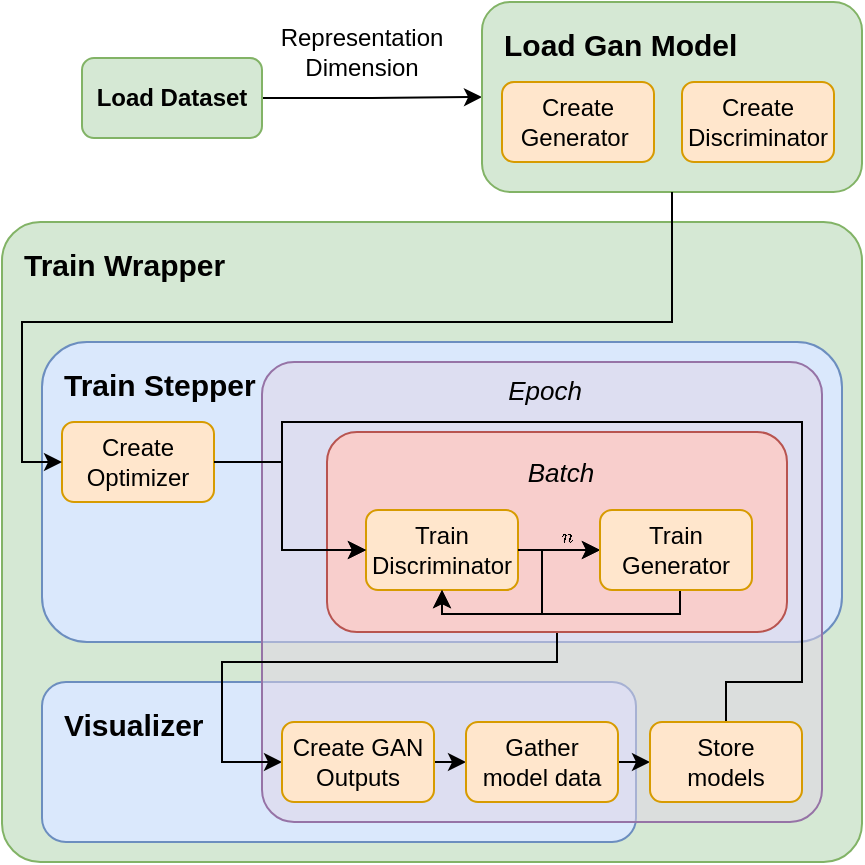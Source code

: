<mxfile version="20.2.3" type="device"><diagram id="EcEmlx3yGmkOXXN1sCxi" name="Page-1"><mxGraphModel dx="614" dy="369" grid="1" gridSize="10" guides="1" tooltips="1" connect="1" arrows="1" fold="1" page="1" pageScale="1" pageWidth="827" pageHeight="1169" math="1" shadow="0"><root><mxCell id="0"/><mxCell id="1" parent="0"/><mxCell id="t5SAcuFdIRzqRExWNPcE-8" value="&lt;font style=&quot;font-size: 15px;&quot;&gt;&lt;b&gt;Train Wrapper&lt;/b&gt;&lt;/font&gt;" style="rounded=1;whiteSpace=wrap;html=1;fillColor=#d5e8d4;strokeColor=#82b366;align=left;verticalAlign=top;spacing=8;spacingLeft=3;arcSize=6;" parent="1" vertex="1"><mxGeometry x="110" y="420" width="430" height="320" as="geometry"/></mxCell><mxCell id="t5SAcuFdIRzqRExWNPcE-12" value="&lt;span style=&quot;font-size: 15px;&quot;&gt;&lt;b&gt;Visualizer&lt;/b&gt;&lt;/span&gt;" style="rounded=1;whiteSpace=wrap;html=1;fillColor=#dae8fc;strokeColor=#6c8ebf;align=left;verticalAlign=top;spacing=8;spacingLeft=3;" parent="1" vertex="1"><mxGeometry x="130" y="650" width="297" height="80" as="geometry"/></mxCell><mxCell id="t5SAcuFdIRzqRExWNPcE-9" value="&lt;font style=&quot;font-size: 15px;&quot;&gt;&lt;b&gt;Train Stepper&lt;/b&gt;&lt;/font&gt;" style="rounded=1;whiteSpace=wrap;html=1;fillColor=#dae8fc;strokeColor=#6c8ebf;align=left;verticalAlign=top;spacing=8;spacingLeft=3;" parent="1" vertex="1"><mxGeometry x="130" y="480" width="400" height="150" as="geometry"/></mxCell><mxCell id="t5SAcuFdIRzqRExWNPcE-28" value="&lt;font style=&quot;font-size: 13px;&quot;&gt;&lt;i&gt;Epoch&lt;/i&gt;&lt;/font&gt;" style="rounded=1;whiteSpace=wrap;html=1;fillColor=#e1d5e7;strokeColor=#9673a6;align=center;verticalAlign=top;spacing=7;spacingLeft=3;fillOpacity=50;arcSize=7;spacingTop=-5;" parent="1" vertex="1"><mxGeometry x="240" y="490" width="280" height="230" as="geometry"/></mxCell><mxCell id="t5SAcuFdIRzqRExWNPcE-3" value="" style="edgeStyle=orthogonalEdgeStyle;rounded=0;orthogonalLoop=1;jettySize=auto;html=1;" parent="1" source="t5SAcuFdIRzqRExWNPcE-1" target="t5SAcuFdIRzqRExWNPcE-2" edge="1"><mxGeometry relative="1" as="geometry"/></mxCell><mxCell id="t5SAcuFdIRzqRExWNPcE-1" value="&lt;b&gt;Load Dataset&lt;/b&gt;" style="rounded=1;whiteSpace=wrap;html=1;fillColor=#d5e8d4;strokeColor=#82b366;" parent="1" vertex="1"><mxGeometry x="150" y="338" width="90" height="40" as="geometry"/></mxCell><mxCell id="t5SAcuFdIRzqRExWNPcE-2" value="&lt;font style=&quot;font-size: 15px;&quot;&gt;&lt;b&gt;Load Gan Model&lt;/b&gt;&lt;/font&gt;" style="rounded=1;whiteSpace=wrap;html=1;fillColor=#d5e8d4;strokeColor=#82b366;align=left;verticalAlign=top;spacing=8;spacingLeft=3;" parent="1" vertex="1"><mxGeometry x="350" y="310" width="190" height="95" as="geometry"/></mxCell><mxCell id="t5SAcuFdIRzqRExWNPcE-4" value="Representation&lt;br&gt;Dimension" style="text;html=1;strokeColor=none;fillColor=none;align=center;verticalAlign=middle;whiteSpace=wrap;rounded=0;" parent="1" vertex="1"><mxGeometry x="260" y="320" width="60" height="30" as="geometry"/></mxCell><mxCell id="t5SAcuFdIRzqRExWNPcE-5" value="Create&lt;br&gt;Generator&amp;nbsp;" style="rounded=1;whiteSpace=wrap;html=1;fillColor=#ffe6cc;strokeColor=#d79b00;" parent="1" vertex="1"><mxGeometry x="360" y="350" width="76" height="40" as="geometry"/></mxCell><mxCell id="t5SAcuFdIRzqRExWNPcE-6" value="Create&lt;br&gt;Discriminator" style="rounded=1;whiteSpace=wrap;html=1;fillColor=#ffe6cc;strokeColor=#d79b00;" parent="1" vertex="1"><mxGeometry x="450" y="350" width="76" height="40" as="geometry"/></mxCell><mxCell id="t5SAcuFdIRzqRExWNPcE-10" value="Create Optimizer" style="rounded=1;whiteSpace=wrap;html=1;fillColor=#ffe6cc;strokeColor=#d79b00;" parent="1" vertex="1"><mxGeometry x="140" y="520" width="76" height="40" as="geometry"/></mxCell><mxCell id="t5SAcuFdIRzqRExWNPcE-7" style="edgeStyle=orthogonalEdgeStyle;rounded=0;orthogonalLoop=1;jettySize=auto;html=1;fontSize=15;entryX=0;entryY=0.5;entryDx=0;entryDy=0;exitX=0.5;exitY=1;exitDx=0;exitDy=0;" parent="1" source="t5SAcuFdIRzqRExWNPcE-2" target="t5SAcuFdIRzqRExWNPcE-10" edge="1"><mxGeometry relative="1" as="geometry"><mxPoint x="405" y="420" as="targetPoint"/><Array as="points"><mxPoint x="445" y="470"/><mxPoint x="120" y="470"/><mxPoint x="120" y="540"/></Array></mxGeometry></mxCell><mxCell id="t5SAcuFdIRzqRExWNPcE-23" style="edgeStyle=orthogonalEdgeStyle;rounded=0;orthogonalLoop=1;jettySize=auto;html=1;fontSize=8;entryX=0;entryY=0.5;entryDx=0;entryDy=0;exitX=0.5;exitY=1;exitDx=0;exitDy=0;" parent="1" source="t5SAcuFdIRzqRExWNPcE-19" target="t5SAcuFdIRzqRExWNPcE-24" edge="1"><mxGeometry relative="1" as="geometry"><Array as="points"><mxPoint x="388" y="640"/><mxPoint x="220" y="640"/><mxPoint x="220" y="690"/></Array></mxGeometry></mxCell><mxCell id="t5SAcuFdIRzqRExWNPcE-19" value="&lt;font style=&quot;font-size: 13px;&quot;&gt;&lt;i&gt;Batch&lt;/i&gt;&lt;/font&gt;" style="rounded=1;whiteSpace=wrap;html=1;fillColor=#f8cecc;strokeColor=#b85450;align=center;verticalAlign=top;spacing=8;spacingLeft=3;" parent="1" vertex="1"><mxGeometry x="272.5" y="525" width="230" height="100" as="geometry"/></mxCell><mxCell id="t5SAcuFdIRzqRExWNPcE-20" style="edgeStyle=orthogonalEdgeStyle;rounded=0;orthogonalLoop=1;jettySize=auto;html=1;entryX=0;entryY=0.5;entryDx=0;entryDy=0;fontSize=15;" parent="1" source="t5SAcuFdIRzqRExWNPcE-11" target="t5SAcuFdIRzqRExWNPcE-17" edge="1"><mxGeometry relative="1" as="geometry"/></mxCell><mxCell id="ZiayVuZH41YOlaLTLDcE-4" value="" style="edgeStyle=orthogonalEdgeStyle;rounded=0;orthogonalLoop=1;jettySize=auto;html=1;" edge="1" parent="1" source="t5SAcuFdIRzqRExWNPcE-11" target="t5SAcuFdIRzqRExWNPcE-17"><mxGeometry relative="1" as="geometry"/></mxCell><mxCell id="t5SAcuFdIRzqRExWNPcE-11" value="Train&lt;br&gt;Discriminator" style="rounded=1;whiteSpace=wrap;html=1;fillColor=#ffe6cc;strokeColor=#d79b00;" parent="1" vertex="1"><mxGeometry x="292" y="564" width="76" height="40" as="geometry"/></mxCell><mxCell id="t5SAcuFdIRzqRExWNPcE-21" style="edgeStyle=orthogonalEdgeStyle;rounded=0;orthogonalLoop=1;jettySize=auto;html=1;entryX=0.5;entryY=1;entryDx=0;entryDy=0;fontSize=15;" parent="1" source="t5SAcuFdIRzqRExWNPcE-17" target="t5SAcuFdIRzqRExWNPcE-11" edge="1"><mxGeometry relative="1" as="geometry"><Array as="points"><mxPoint x="449" y="616"/><mxPoint x="330" y="616"/></Array></mxGeometry></mxCell><mxCell id="t5SAcuFdIRzqRExWNPcE-17" value="Train&lt;br&gt;Generator" style="rounded=1;whiteSpace=wrap;html=1;fillColor=#ffe6cc;strokeColor=#d79b00;" parent="1" vertex="1"><mxGeometry x="409" y="564" width="76" height="40" as="geometry"/></mxCell><mxCell id="t5SAcuFdIRzqRExWNPcE-14" style="edgeStyle=orthogonalEdgeStyle;rounded=0;orthogonalLoop=1;jettySize=auto;html=1;entryX=0;entryY=0.5;entryDx=0;entryDy=0;fontSize=15;" parent="1" source="t5SAcuFdIRzqRExWNPcE-10" target="t5SAcuFdIRzqRExWNPcE-11" edge="1"><mxGeometry relative="1" as="geometry"><Array as="points"><mxPoint x="250" y="540"/><mxPoint x="250" y="584"/></Array></mxGeometry></mxCell><mxCell id="t5SAcuFdIRzqRExWNPcE-22" value="&lt;font style=&quot;font-size: 8px;&quot;&gt;$$n$$&lt;/font&gt;" style="text;html=1;strokeColor=none;fillColor=none;align=center;verticalAlign=middle;whiteSpace=wrap;rounded=0;fontSize=15;" parent="1" vertex="1"><mxGeometry x="379" y="563" width="26.75" height="30" as="geometry"/></mxCell><mxCell id="t5SAcuFdIRzqRExWNPcE-26" style="edgeStyle=orthogonalEdgeStyle;rounded=0;orthogonalLoop=1;jettySize=auto;html=1;exitX=1;exitY=0.5;exitDx=0;exitDy=0;entryX=0;entryY=0.5;entryDx=0;entryDy=0;fontSize=8;" parent="1" source="t5SAcuFdIRzqRExWNPcE-24" target="t5SAcuFdIRzqRExWNPcE-25" edge="1"><mxGeometry relative="1" as="geometry"/></mxCell><mxCell id="t5SAcuFdIRzqRExWNPcE-24" value="Create GAN Outputs" style="rounded=1;whiteSpace=wrap;html=1;fillColor=#ffe6cc;strokeColor=#d79b00;" parent="1" vertex="1"><mxGeometry x="250" y="670" width="76" height="40" as="geometry"/></mxCell><mxCell id="ZiayVuZH41YOlaLTLDcE-2" style="edgeStyle=orthogonalEdgeStyle;rounded=0;orthogonalLoop=1;jettySize=auto;html=1;exitX=1;exitY=0.5;exitDx=0;exitDy=0;entryX=0;entryY=0.5;entryDx=0;entryDy=0;" edge="1" parent="1" source="t5SAcuFdIRzqRExWNPcE-25" target="ZiayVuZH41YOlaLTLDcE-1"><mxGeometry relative="1" as="geometry"/></mxCell><mxCell id="t5SAcuFdIRzqRExWNPcE-25" value="Gather &lt;br&gt;model data" style="rounded=1;whiteSpace=wrap;html=1;fillColor=#ffe6cc;strokeColor=#d79b00;" parent="1" vertex="1"><mxGeometry x="342" y="670" width="76" height="40" as="geometry"/></mxCell><mxCell id="ZiayVuZH41YOlaLTLDcE-3" style="edgeStyle=orthogonalEdgeStyle;rounded=0;orthogonalLoop=1;jettySize=auto;html=1;entryX=0;entryY=0.5;entryDx=0;entryDy=0;exitX=0.5;exitY=0;exitDx=0;exitDy=0;" edge="1" parent="1" source="ZiayVuZH41YOlaLTLDcE-1" target="t5SAcuFdIRzqRExWNPcE-11"><mxGeometry relative="1" as="geometry"><Array as="points"><mxPoint x="472" y="650"/><mxPoint x="510" y="650"/><mxPoint x="510" y="520"/><mxPoint x="250" y="520"/><mxPoint x="250" y="584"/></Array></mxGeometry></mxCell><mxCell id="ZiayVuZH41YOlaLTLDcE-1" value="Store &lt;br&gt;models" style="rounded=1;whiteSpace=wrap;html=1;fillColor=#ffe6cc;strokeColor=#d79b00;" vertex="1" parent="1"><mxGeometry x="434" y="670" width="76" height="40" as="geometry"/></mxCell><mxCell id="ZiayVuZH41YOlaLTLDcE-5" value="" style="edgeStyle=orthogonalEdgeStyle;rounded=0;orthogonalLoop=1;jettySize=auto;html=1;exitX=1;exitY=0.5;exitDx=0;exitDy=0;entryX=0.5;entryY=1;entryDx=0;entryDy=0;" edge="1" parent="1" source="t5SAcuFdIRzqRExWNPcE-11" target="t5SAcuFdIRzqRExWNPcE-11"><mxGeometry relative="1" as="geometry"><mxPoint x="387" y="594.029" as="sourcePoint"/><mxPoint x="419" y="594.029" as="targetPoint"/><Array as="points"><mxPoint x="380" y="584"/><mxPoint x="380" y="616"/><mxPoint x="330" y="616"/></Array></mxGeometry></mxCell></root></mxGraphModel></diagram></mxfile>